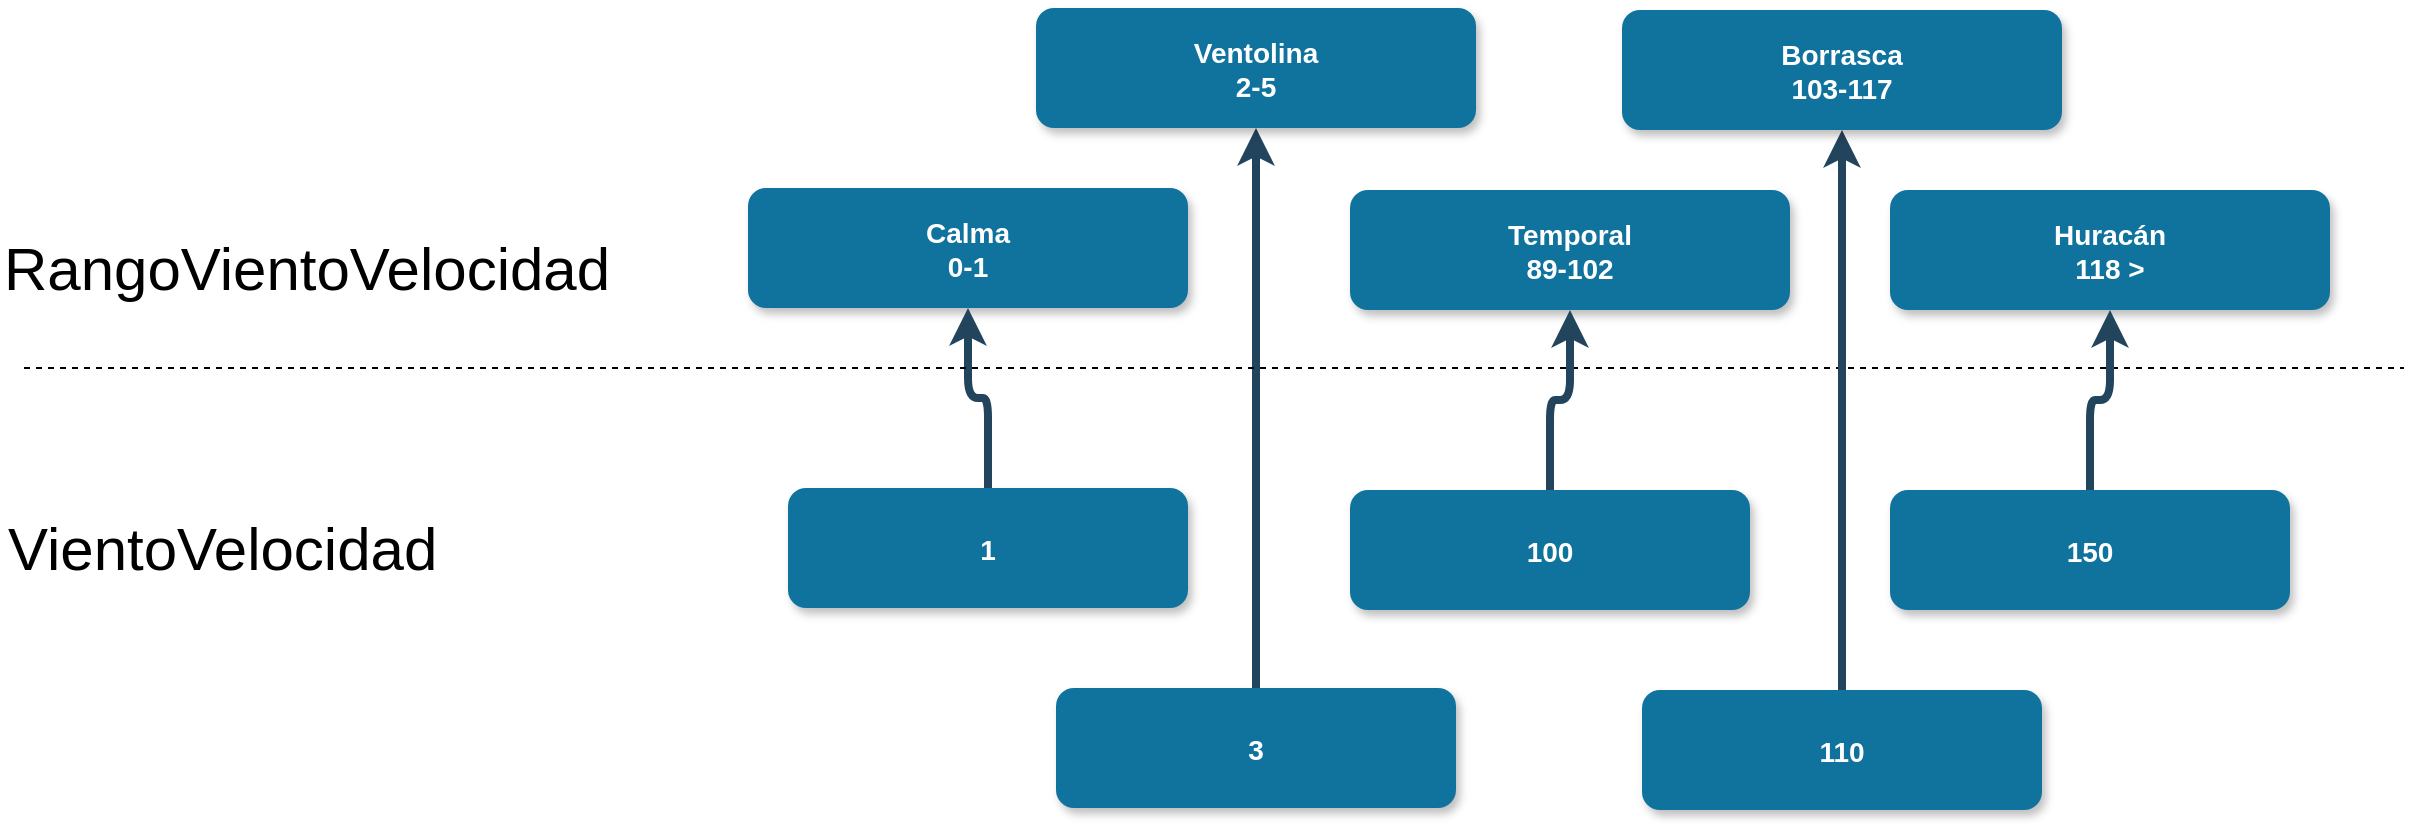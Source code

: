 <mxfile pages="1" version="11.2.5" type="device"><diagram name="Page-1" id="97916047-d0de-89f5-080d-49f4d83e522f"><mxGraphModel dx="1965" dy="1455" grid="1" gridSize="10" guides="1" tooltips="1" connect="1" arrows="1" fold="1" page="1" pageScale="1.5" pageWidth="1169" pageHeight="827" background="#ffffff" math="0" shadow="0"><root><mxCell id="0"/><mxCell id="1" parent="0"/><mxCell id="3" value="Calma&#10;0-1" style="rounded=1;fillColor=#10739E;strokeColor=none;shadow=1;gradientColor=none;fontStyle=1;fontColor=#FFFFFF;fontSize=14;" parent="1" vertex="1"><mxGeometry x="522" y="500" width="220" height="60" as="geometry"/></mxCell><mxCell id="4" value="1" style="rounded=1;fillColor=#10739E;strokeColor=none;shadow=1;gradientColor=none;fontStyle=1;fontColor=#FFFFFF;fontSize=14;" parent="1" vertex="1"><mxGeometry x="542" y="650" width="200" height="60" as="geometry"/></mxCell><mxCell id="5" value="3" style="rounded=1;fillColor=#10739E;strokeColor=none;shadow=1;gradientColor=none;fontStyle=1;fontColor=#FFFFFF;fontSize=14;" parent="1" vertex="1"><mxGeometry x="676" y="750" width="200" height="60" as="geometry"/></mxCell><mxCell id="30" value="" style="edgeStyle=elbowEdgeStyle;elbow=vertical;strokeWidth=4;endArrow=none;endFill=0;fontStyle=1;strokeColor=#23445D;exitX=0.5;exitY=1;exitDx=0;exitDy=0;startArrow=classic;startFill=1;" parent="1" source="mhBeIltOvqZz8XOEcg7K-33" target="5" edge="1"><mxGeometry x="-8" y="360" width="100" height="100" as="geometry"><mxPoint x="-8" y="460" as="sourcePoint"/><mxPoint x="92" y="360" as="targetPoint"/></mxGeometry></mxCell><mxCell id="31" value="" style="edgeStyle=elbowEdgeStyle;elbow=vertical;strokeWidth=4;endArrow=none;endFill=0;fontStyle=1;strokeColor=#23445D;startArrow=classic;startFill=1;" parent="1" source="3" target="4" edge="1"><mxGeometry x="-8" y="360" width="100" height="100" as="geometry"><mxPoint x="-8" y="460" as="sourcePoint"/><mxPoint x="92" y="360" as="targetPoint"/></mxGeometry></mxCell><mxCell id="QTA3s74rvzCE8CfixDN--69" value="" style="endArrow=none;dashed=1;html=1;" parent="1" edge="1"><mxGeometry width="50" height="50" relative="1" as="geometry"><mxPoint x="160" y="590" as="sourcePoint"/><mxPoint x="1350" y="590" as="targetPoint"/></mxGeometry></mxCell><mxCell id="QTA3s74rvzCE8CfixDN--79" value="&lt;font size=&quot;1&quot;&gt;&lt;span style=&quot;font-size: 30px&quot;&gt;RangoVientoVelocidad&lt;/span&gt;&lt;/font&gt;" style="text;html=1;resizable=0;points=[];autosize=1;align=left;verticalAlign=top;spacingTop=-4;" parent="1" vertex="1"><mxGeometry x="148" y="520" width="320" height="20" as="geometry"/></mxCell><mxCell id="QTA3s74rvzCE8CfixDN--80" value="&lt;span style=&quot;font-size: 30px&quot;&gt;Viento&lt;/span&gt;&lt;span style=&quot;font-size: 30px&quot;&gt;Velocidad&lt;br&gt;&lt;/span&gt;" style="text;html=1;resizable=0;points=[];autosize=1;align=left;verticalAlign=top;spacingTop=-4;" parent="1" vertex="1"><mxGeometry x="150" y="660" width="230" height="20" as="geometry"/></mxCell><mxCell id="mhBeIltOvqZz8XOEcg7K-33" value="Ventolina&#10;2-5" style="rounded=1;fillColor=#10739E;strokeColor=none;shadow=1;gradientColor=none;fontStyle=1;fontColor=#FFFFFF;fontSize=14;" parent="1" vertex="1"><mxGeometry x="666" y="410" width="220" height="60" as="geometry"/></mxCell><mxCell id="xj6Eb1h-l6IhUFvWW8Nf-54" value="Temporal&#10;89-102" style="rounded=1;fillColor=#10739E;strokeColor=none;shadow=1;gradientColor=none;fontStyle=1;fontColor=#FFFFFF;fontSize=14;" parent="1" vertex="1"><mxGeometry x="823" y="501" width="220" height="60" as="geometry"/></mxCell><mxCell id="xj6Eb1h-l6IhUFvWW8Nf-55" value="100" style="rounded=1;fillColor=#10739E;strokeColor=none;shadow=1;gradientColor=none;fontStyle=1;fontColor=#FFFFFF;fontSize=14;" parent="1" vertex="1"><mxGeometry x="823" y="651" width="200" height="60" as="geometry"/></mxCell><mxCell id="xj6Eb1h-l6IhUFvWW8Nf-56" value="" style="edgeStyle=elbowEdgeStyle;elbow=vertical;strokeWidth=4;endArrow=none;endFill=0;fontStyle=1;strokeColor=#23445D;startArrow=classic;startFill=1;" parent="1" source="xj6Eb1h-l6IhUFvWW8Nf-54" target="xj6Eb1h-l6IhUFvWW8Nf-55" edge="1"><mxGeometry x="745" y="361" width="100" height="100" as="geometry"><mxPoint x="745" y="461" as="sourcePoint"/><mxPoint x="845" y="361" as="targetPoint"/></mxGeometry></mxCell><mxCell id="xj6Eb1h-l6IhUFvWW8Nf-58" value="110" style="rounded=1;fillColor=#10739E;strokeColor=none;shadow=1;gradientColor=none;fontStyle=1;fontColor=#FFFFFF;fontSize=14;" parent="1" vertex="1"><mxGeometry x="969" y="751" width="200" height="60" as="geometry"/></mxCell><mxCell id="xj6Eb1h-l6IhUFvWW8Nf-59" value="" style="edgeStyle=elbowEdgeStyle;elbow=vertical;strokeWidth=4;endArrow=none;endFill=0;fontStyle=1;strokeColor=#23445D;exitX=0.5;exitY=1;exitDx=0;exitDy=0;startArrow=classic;startFill=1;" parent="1" source="xj6Eb1h-l6IhUFvWW8Nf-63" target="xj6Eb1h-l6IhUFvWW8Nf-58" edge="1"><mxGeometry x="285" y="361" width="100" height="100" as="geometry"><mxPoint x="285" y="461" as="sourcePoint"/><mxPoint x="385" y="361" as="targetPoint"/></mxGeometry></mxCell><mxCell id="xj6Eb1h-l6IhUFvWW8Nf-60" value="Huracán&#10;118 &gt;" style="rounded=1;fillColor=#10739E;strokeColor=none;shadow=1;gradientColor=none;fontStyle=1;fontColor=#FFFFFF;fontSize=14;" parent="1" vertex="1"><mxGeometry x="1093" y="501" width="220" height="60" as="geometry"/></mxCell><mxCell id="xj6Eb1h-l6IhUFvWW8Nf-61" value="150" style="rounded=1;fillColor=#10739E;strokeColor=none;shadow=1;gradientColor=none;fontStyle=1;fontColor=#FFFFFF;fontSize=14;" parent="1" vertex="1"><mxGeometry x="1093" y="651" width="200" height="60" as="geometry"/></mxCell><mxCell id="xj6Eb1h-l6IhUFvWW8Nf-62" value="" style="edgeStyle=elbowEdgeStyle;elbow=vertical;strokeWidth=4;endArrow=none;endFill=0;fontStyle=1;strokeColor=#23445D;startArrow=classic;startFill=1;" parent="1" source="xj6Eb1h-l6IhUFvWW8Nf-60" target="xj6Eb1h-l6IhUFvWW8Nf-61" edge="1"><mxGeometry x="1015" y="361" width="100" height="100" as="geometry"><mxPoint x="1015" y="461" as="sourcePoint"/><mxPoint x="1115" y="361" as="targetPoint"/></mxGeometry></mxCell><mxCell id="xj6Eb1h-l6IhUFvWW8Nf-63" value="Borrasca&#10;103-117" style="rounded=1;fillColor=#10739E;strokeColor=none;shadow=1;gradientColor=none;fontStyle=1;fontColor=#FFFFFF;fontSize=14;" parent="1" vertex="1"><mxGeometry x="959" y="411" width="220" height="60" as="geometry"/></mxCell></root></mxGraphModel></diagram></mxfile>